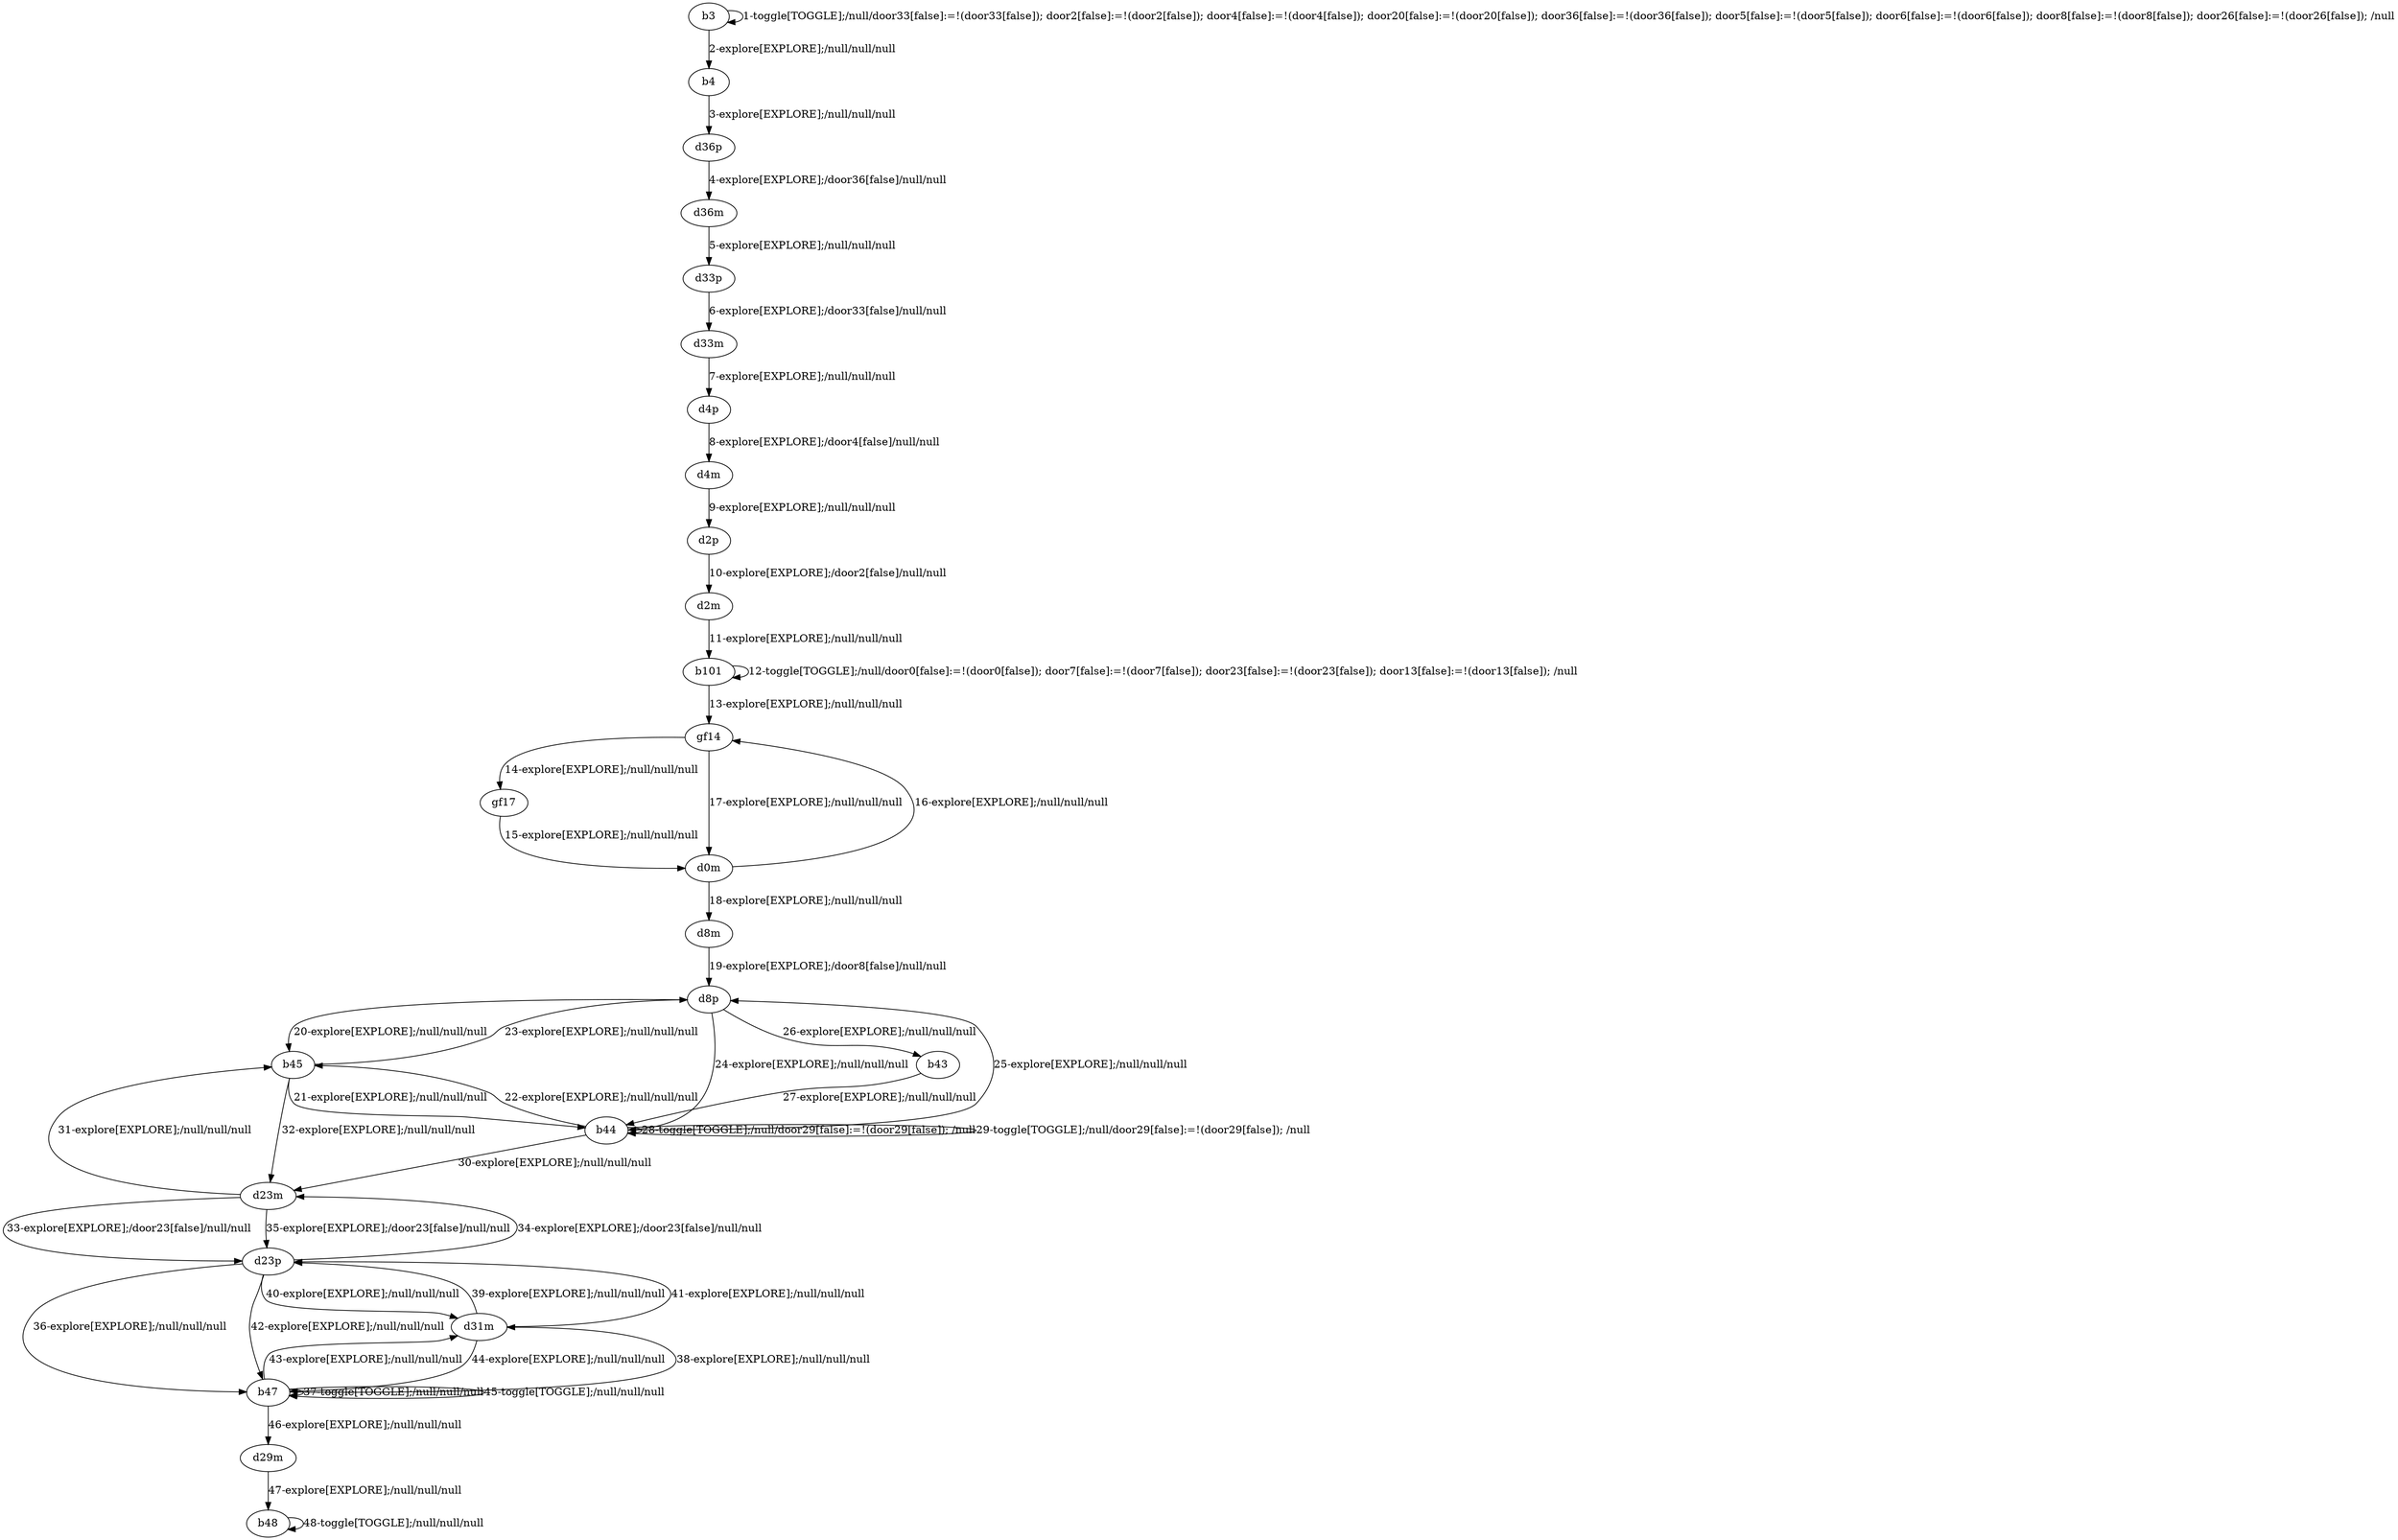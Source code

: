 # Total number of goals covered by this test: 1
# b48 --> b48

digraph g {
"b3" -> "b3" [label = "1-toggle[TOGGLE];/null/door33[false]:=!(door33[false]); door2[false]:=!(door2[false]); door4[false]:=!(door4[false]); door20[false]:=!(door20[false]); door36[false]:=!(door36[false]); door5[false]:=!(door5[false]); door6[false]:=!(door6[false]); door8[false]:=!(door8[false]); door26[false]:=!(door26[false]); /null"];
"b3" -> "b4" [label = "2-explore[EXPLORE];/null/null/null"];
"b4" -> "d36p" [label = "3-explore[EXPLORE];/null/null/null"];
"d36p" -> "d36m" [label = "4-explore[EXPLORE];/door36[false]/null/null"];
"d36m" -> "d33p" [label = "5-explore[EXPLORE];/null/null/null"];
"d33p" -> "d33m" [label = "6-explore[EXPLORE];/door33[false]/null/null"];
"d33m" -> "d4p" [label = "7-explore[EXPLORE];/null/null/null"];
"d4p" -> "d4m" [label = "8-explore[EXPLORE];/door4[false]/null/null"];
"d4m" -> "d2p" [label = "9-explore[EXPLORE];/null/null/null"];
"d2p" -> "d2m" [label = "10-explore[EXPLORE];/door2[false]/null/null"];
"d2m" -> "b101" [label = "11-explore[EXPLORE];/null/null/null"];
"b101" -> "b101" [label = "12-toggle[TOGGLE];/null/door0[false]:=!(door0[false]); door7[false]:=!(door7[false]); door23[false]:=!(door23[false]); door13[false]:=!(door13[false]); /null"];
"b101" -> "gf14" [label = "13-explore[EXPLORE];/null/null/null"];
"gf14" -> "gf17" [label = "14-explore[EXPLORE];/null/null/null"];
"gf17" -> "d0m" [label = "15-explore[EXPLORE];/null/null/null"];
"d0m" -> "gf14" [label = "16-explore[EXPLORE];/null/null/null"];
"gf14" -> "d0m" [label = "17-explore[EXPLORE];/null/null/null"];
"d0m" -> "d8m" [label = "18-explore[EXPLORE];/null/null/null"];
"d8m" -> "d8p" [label = "19-explore[EXPLORE];/door8[false]/null/null"];
"d8p" -> "b45" [label = "20-explore[EXPLORE];/null/null/null"];
"b45" -> "b44" [label = "21-explore[EXPLORE];/null/null/null"];
"b44" -> "b45" [label = "22-explore[EXPLORE];/null/null/null"];
"b45" -> "d8p" [label = "23-explore[EXPLORE];/null/null/null"];
"d8p" -> "b44" [label = "24-explore[EXPLORE];/null/null/null"];
"b44" -> "d8p" [label = "25-explore[EXPLORE];/null/null/null"];
"d8p" -> "b43" [label = "26-explore[EXPLORE];/null/null/null"];
"b43" -> "b44" [label = "27-explore[EXPLORE];/null/null/null"];
"b44" -> "b44" [label = "28-toggle[TOGGLE];/null/door29[false]:=!(door29[false]); /null"];
"b44" -> "b44" [label = "29-toggle[TOGGLE];/null/door29[false]:=!(door29[false]); /null"];
"b44" -> "d23m" [label = "30-explore[EXPLORE];/null/null/null"];
"d23m" -> "b45" [label = "31-explore[EXPLORE];/null/null/null"];
"b45" -> "d23m" [label = "32-explore[EXPLORE];/null/null/null"];
"d23m" -> "d23p" [label = "33-explore[EXPLORE];/door23[false]/null/null"];
"d23p" -> "d23m" [label = "34-explore[EXPLORE];/door23[false]/null/null"];
"d23m" -> "d23p" [label = "35-explore[EXPLORE];/door23[false]/null/null"];
"d23p" -> "b47" [label = "36-explore[EXPLORE];/null/null/null"];
"b47" -> "b47" [label = "37-toggle[TOGGLE];/null/null/null"];
"b47" -> "d31m" [label = "38-explore[EXPLORE];/null/null/null"];
"d31m" -> "d23p" [label = "39-explore[EXPLORE];/null/null/null"];
"d23p" -> "d31m" [label = "40-explore[EXPLORE];/null/null/null"];
"d31m" -> "d23p" [label = "41-explore[EXPLORE];/null/null/null"];
"d23p" -> "b47" [label = "42-explore[EXPLORE];/null/null/null"];
"b47" -> "d31m" [label = "43-explore[EXPLORE];/null/null/null"];
"d31m" -> "b47" [label = "44-explore[EXPLORE];/null/null/null"];
"b47" -> "b47" [label = "45-toggle[TOGGLE];/null/null/null"];
"b47" -> "d29m" [label = "46-explore[EXPLORE];/null/null/null"];
"d29m" -> "b48" [label = "47-explore[EXPLORE];/null/null/null"];
"b48" -> "b48" [label = "48-toggle[TOGGLE];/null/null/null"];
}